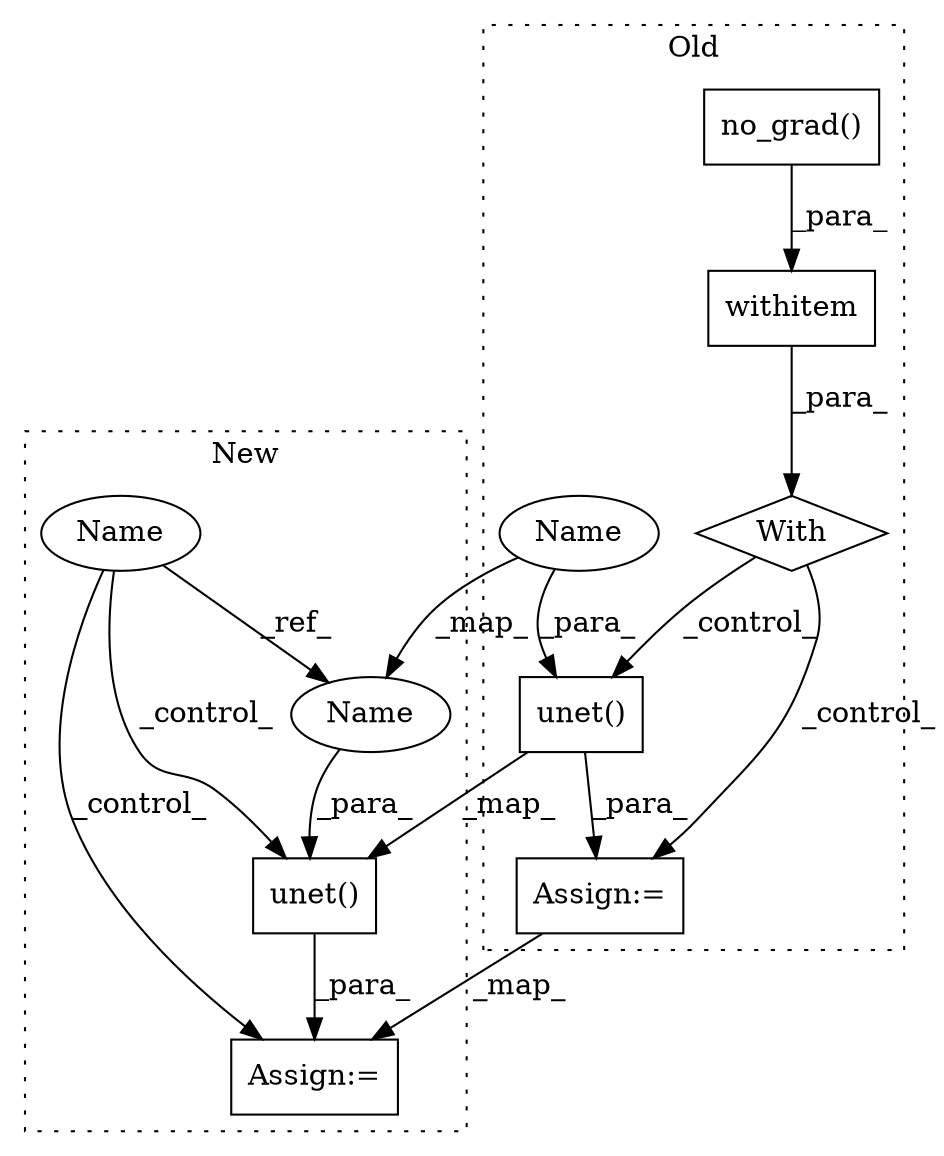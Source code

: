 digraph G {
subgraph cluster0 {
1 [label="unet()" a="75" s="1614,1632" l="10,1" shape="box"];
4 [label="With" a="39" s="1561,1571" l="5,28" shape="diamond"];
6 [label="Assign:=" a="68" s="1611" l="3" shape="box"];
7 [label="withitem" a="49" s="1566" l="5" shape="box"];
8 [label="no_grad()" a="75" s="1566" l="15" shape="box"];
10 [label="Name" a="87" s="1631" l="1" shape="ellipse"];
label = "Old";
style="dotted";
}
subgraph cluster1 {
2 [label="unet()" a="75" s="1597,1615" l="10,1" shape="box"];
3 [label="Name" a="87" s="1489" l="1" shape="ellipse"];
5 [label="Assign:=" a="68" s="1594" l="3" shape="box"];
9 [label="Name" a="87" s="1614" l="1" shape="ellipse"];
label = "New";
style="dotted";
}
1 -> 2 [label="_map_"];
1 -> 6 [label="_para_"];
2 -> 5 [label="_para_"];
3 -> 2 [label="_control_"];
3 -> 9 [label="_ref_"];
3 -> 5 [label="_control_"];
4 -> 1 [label="_control_"];
4 -> 6 [label="_control_"];
6 -> 5 [label="_map_"];
7 -> 4 [label="_para_"];
8 -> 7 [label="_para_"];
9 -> 2 [label="_para_"];
10 -> 1 [label="_para_"];
10 -> 9 [label="_map_"];
}